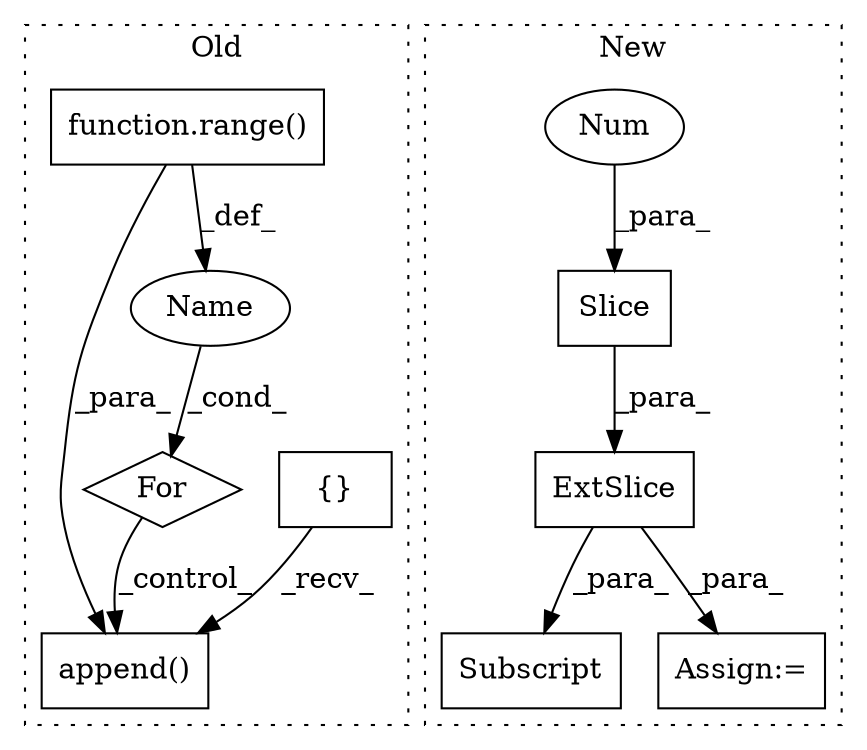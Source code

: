 digraph G {
subgraph cluster0 {
1 [label="append()" a="75" s="19198,19245" l="9,1" shape="box"];
5 [label="For" a="107" s="19151,19188" l="4,10" shape="diamond"];
6 [label="Name" a="87" s="19155" l="1" shape="ellipse"];
7 [label="{}" a="59" s="19004,19004" l="2,1" shape="box"];
10 [label="function.range()" a="75" s="19160,19187" l="6,1" shape="box"];
label = "Old";
style="dotted";
}
subgraph cluster1 {
2 [label="Slice" a="80" s="19632" l="1" shape="box"];
3 [label="Num" a="76" s="19633" l="2" shape="ellipse"];
4 [label="Subscript" a="63" s="19613,0" l="23,0" shape="box"];
8 [label="ExtSlice" a="85" s="19613" l="12" shape="box"];
9 [label="Assign:=" a="68" s="19588" l="3" shape="box"];
label = "New";
style="dotted";
}
2 -> 8 [label="_para_"];
3 -> 2 [label="_para_"];
5 -> 1 [label="_control_"];
6 -> 5 [label="_cond_"];
7 -> 1 [label="_recv_"];
8 -> 9 [label="_para_"];
8 -> 4 [label="_para_"];
10 -> 1 [label="_para_"];
10 -> 6 [label="_def_"];
}